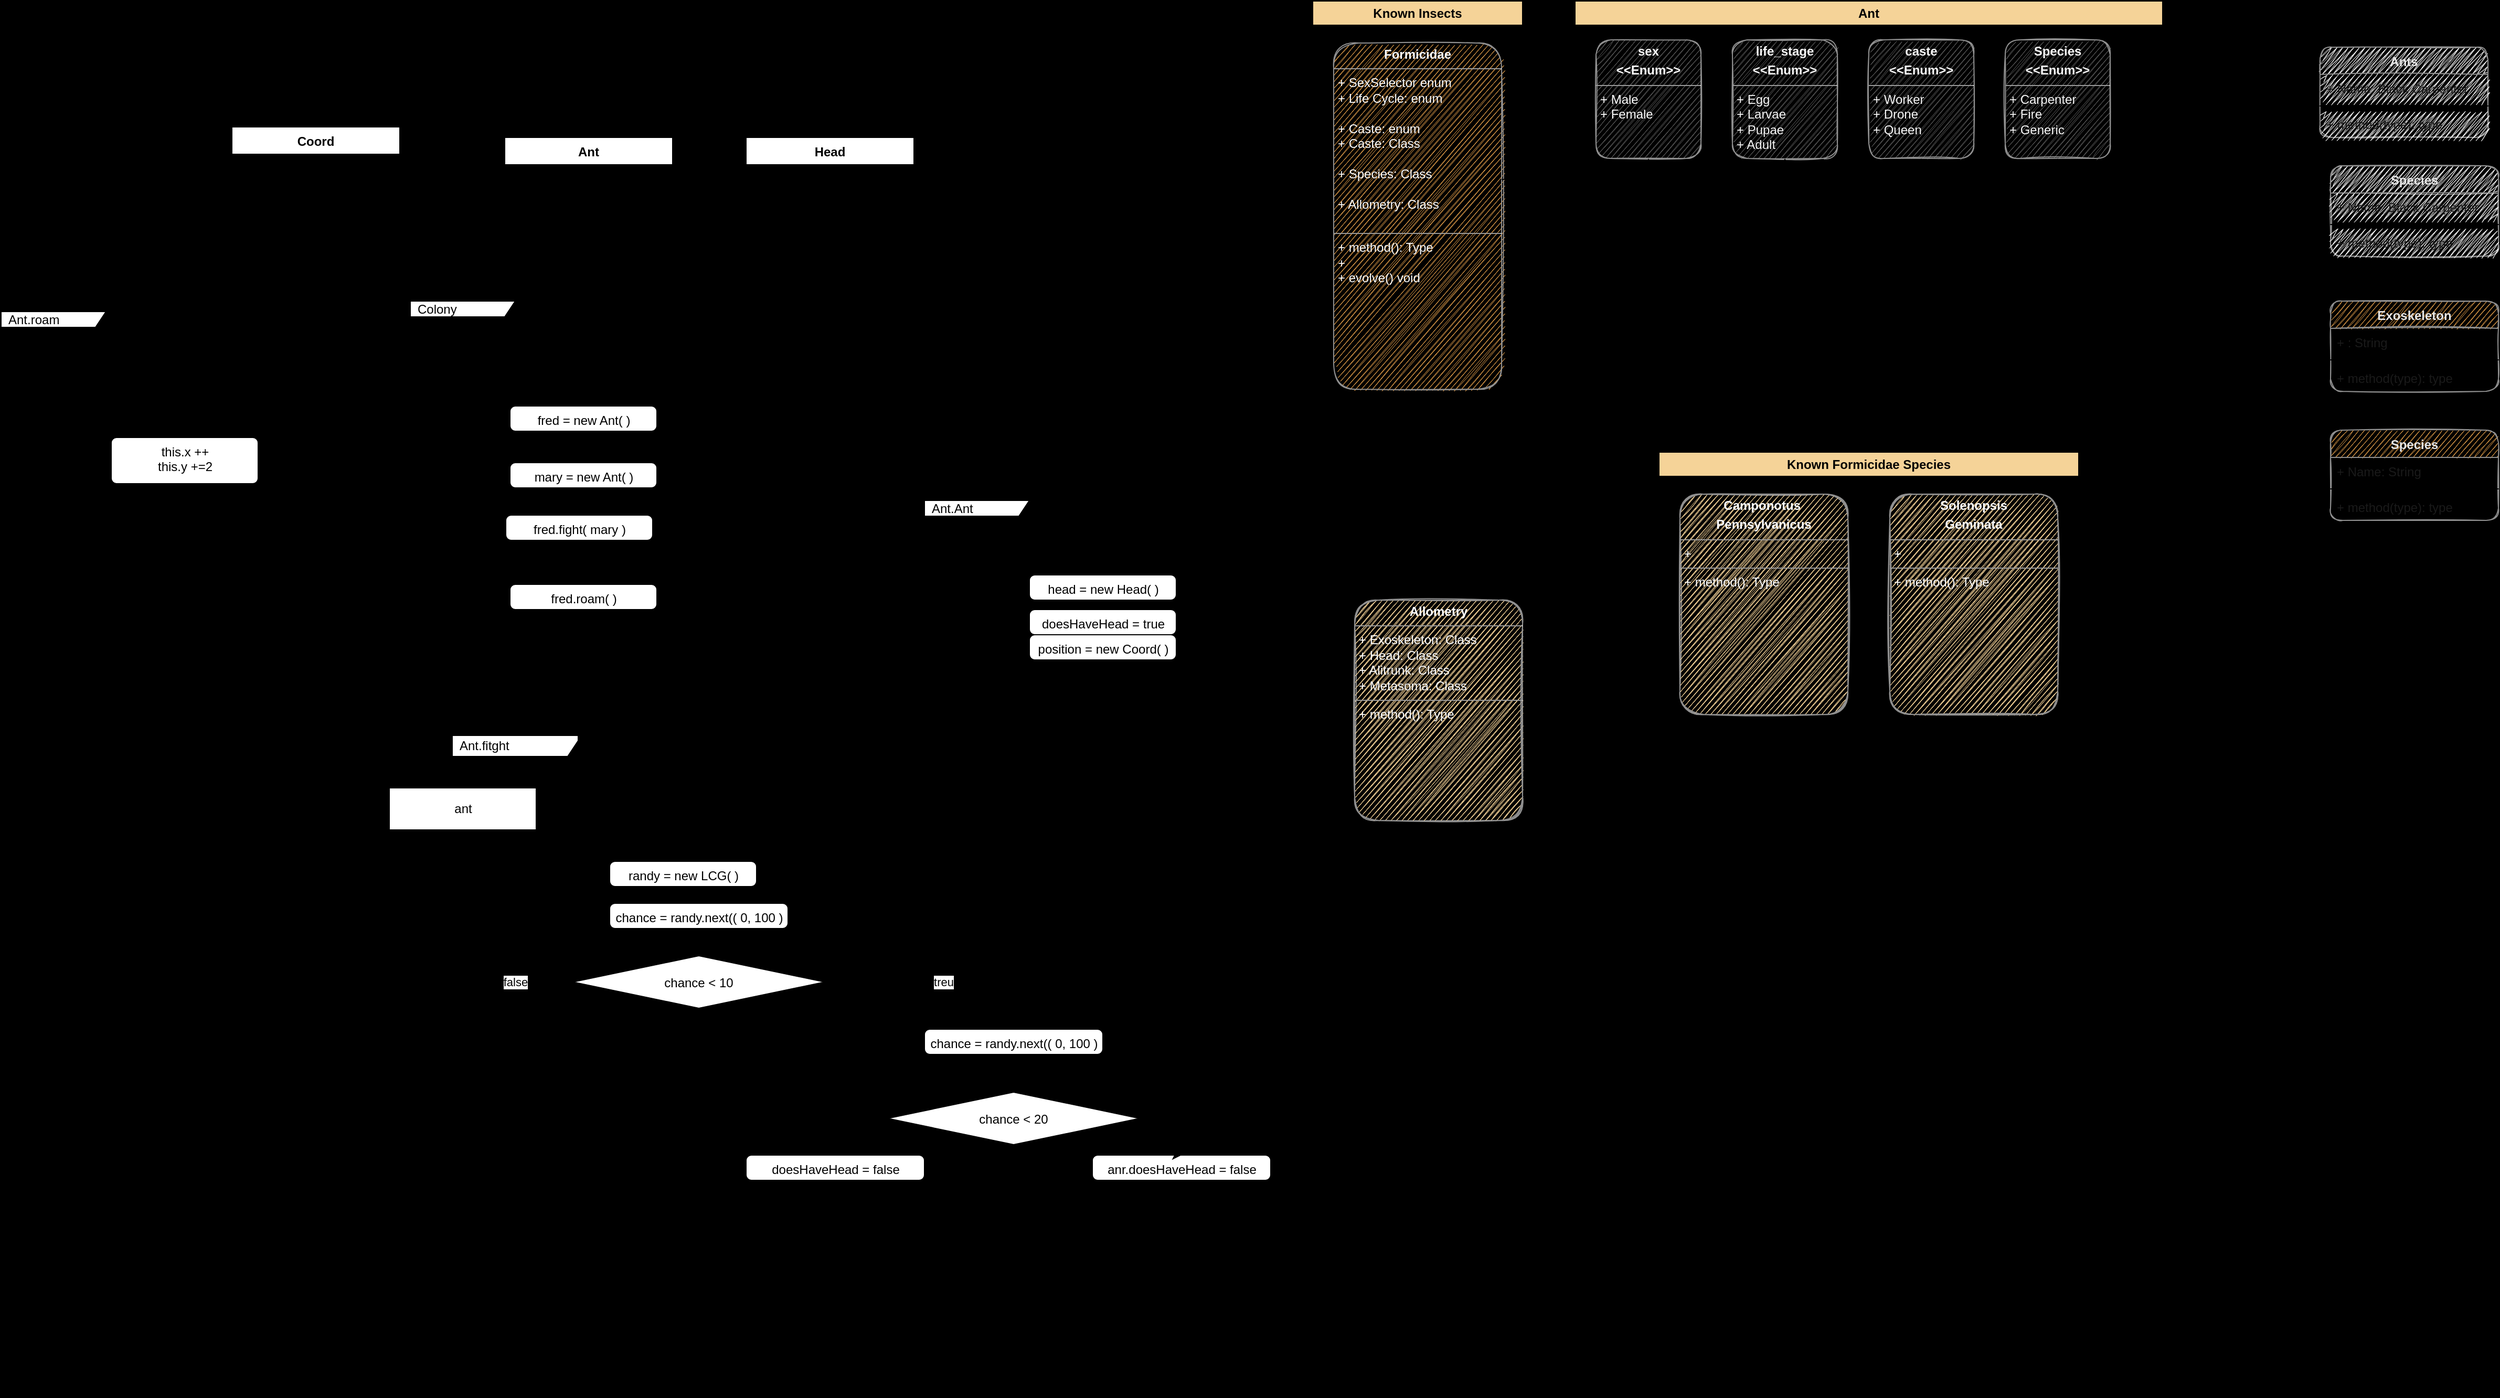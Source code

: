 <mxfile version="20.6.0" type="device"><diagram id="C5RBs43oDa-KdzZeNtuy" name="Page-1"><mxGraphModel dx="2694" dy="1734" grid="1" gridSize="10" guides="1" tooltips="1" connect="1" arrows="1" fold="1" page="1" pageScale="1" pageWidth="827" pageHeight="1169" background="#000000" math="0" shadow="0"><root><mxCell id="WIyWlLk6GJQsqaUBKTNV-0"/><mxCell id="WIyWlLk6GJQsqaUBKTNV-1" parent="WIyWlLk6GJQsqaUBKTNV-0"/><mxCell id="v1BI11Cc-dLJp7aKihLd-9" value="Species" style="swimlane;fontStyle=1;align=center;verticalAlign=top;childLayout=stackLayout;horizontal=1;startSize=26;horizontalStack=0;resizeParent=1;resizeParentMax=0;resizeLast=0;collapsible=1;marginBottom=0;rounded=1;sketch=1;fillStyle=auto;fontColor=#E6E6E6;strokeColor=#909090;fillColor=#F5AB50;" parent="WIyWlLk6GJQsqaUBKTNV-1" vertex="1"><mxGeometry x="1080" y="359" width="160" height="86" as="geometry"/></mxCell><mxCell id="v1BI11Cc-dLJp7aKihLd-10" value="+ Name: String" style="text;strokeColor=none;fillColor=none;align=left;verticalAlign=top;spacingLeft=4;spacingRight=4;overflow=hidden;rotatable=0;points=[[0,0.5],[1,0.5]];portConstraint=eastwest;rounded=1;sketch=1;fillStyle=auto;fontColor=#1A1A1A;" parent="v1BI11Cc-dLJp7aKihLd-9" vertex="1"><mxGeometry y="26" width="160" height="26" as="geometry"/></mxCell><mxCell id="v1BI11Cc-dLJp7aKihLd-11" value="" style="line;strokeWidth=1;fillColor=none;align=left;verticalAlign=middle;spacingTop=-1;spacingLeft=3;spacingRight=3;rotatable=0;labelPosition=right;points=[];portConstraint=eastwest;rounded=1;sketch=1;fillStyle=auto;fontColor=#1A1A1A;" parent="v1BI11Cc-dLJp7aKihLd-9" vertex="1"><mxGeometry y="52" width="160" height="8" as="geometry"/></mxCell><mxCell id="v1BI11Cc-dLJp7aKihLd-12" value="+ method(type): type" style="text;strokeColor=none;fillColor=none;align=left;verticalAlign=top;spacingLeft=4;spacingRight=4;overflow=hidden;rotatable=0;points=[[0,0.5],[1,0.5]];portConstraint=eastwest;rounded=1;sketch=1;fillStyle=auto;fontColor=#1A1A1A;" parent="v1BI11Cc-dLJp7aKihLd-9" vertex="1"><mxGeometry y="60" width="160" height="26" as="geometry"/></mxCell><mxCell id="v1BI11Cc-dLJp7aKihLd-25" value="Species" style="swimlane;fontStyle=1;align=center;verticalAlign=top;childLayout=stackLayout;horizontal=1;startSize=26;horizontalStack=0;resizeParent=1;resizeParentMax=0;resizeLast=0;collapsible=1;marginBottom=0;rounded=1;sketch=1;fillStyle=zigzag;fontColor=#E6E6E6;strokeColor=#909090;fillColor=#FFFFFF;" parent="WIyWlLk6GJQsqaUBKTNV-1" vertex="1"><mxGeometry x="1080" y="107" width="160" height="86" as="geometry"/></mxCell><mxCell id="v1BI11Cc-dLJp7aKihLd-26" value="+ Name: Black Carpenter" style="text;strokeColor=none;fillColor=default;align=left;verticalAlign=top;spacingLeft=4;spacingRight=4;overflow=hidden;rotatable=0;points=[[0,0.5],[1,0.5]];portConstraint=eastwest;rounded=1;sketch=1;fillStyle=zigzag;fontColor=#1A1A1A;" parent="v1BI11Cc-dLJp7aKihLd-25" vertex="1"><mxGeometry y="26" width="160" height="26" as="geometry"/></mxCell><mxCell id="v1BI11Cc-dLJp7aKihLd-27" value="" style="line;strokeWidth=1;fillColor=none;align=left;verticalAlign=middle;spacingTop=-1;spacingLeft=3;spacingRight=3;rotatable=0;labelPosition=right;points=[];portConstraint=eastwest;rounded=1;sketch=1;fillStyle=auto;fontColor=#1A1A1A;" parent="v1BI11Cc-dLJp7aKihLd-25" vertex="1"><mxGeometry y="52" width="160" height="8" as="geometry"/></mxCell><mxCell id="v1BI11Cc-dLJp7aKihLd-28" value="+ method(type): type" style="text;strokeColor=none;fillColor=default;align=left;verticalAlign=top;spacingLeft=4;spacingRight=4;overflow=hidden;rotatable=0;points=[[0,0.5],[1,0.5]];portConstraint=eastwest;rounded=1;sketch=1;fillStyle=zigzag;fontColor=#1A1A1A;" parent="v1BI11Cc-dLJp7aKihLd-25" vertex="1"><mxGeometry y="60" width="160" height="26" as="geometry"/></mxCell><mxCell id="v1BI11Cc-dLJp7aKihLd-29" value="Ants" style="swimlane;fontStyle=1;align=center;verticalAlign=top;childLayout=stackLayout;horizontal=1;startSize=26;horizontalStack=0;resizeParent=1;resizeParentMax=0;resizeLast=0;collapsible=1;marginBottom=0;rounded=1;sketch=1;fillStyle=zigzag;fontColor=#E6E6E6;strokeColor=#909090;fillColor=#FFFFFF;" parent="WIyWlLk6GJQsqaUBKTNV-1" vertex="1"><mxGeometry x="1070" y="-6" width="160" height="86" as="geometry"/></mxCell><mxCell id="v1BI11Cc-dLJp7aKihLd-30" value="+ Name: Black Carpenter" style="text;strokeColor=none;fillColor=default;align=left;verticalAlign=top;spacingLeft=4;spacingRight=4;overflow=hidden;rotatable=0;points=[[0,0.5],[1,0.5]];portConstraint=eastwest;rounded=1;sketch=1;fillStyle=zigzag;fontColor=#1A1A1A;" parent="v1BI11Cc-dLJp7aKihLd-29" vertex="1"><mxGeometry y="26" width="160" height="26" as="geometry"/></mxCell><mxCell id="v1BI11Cc-dLJp7aKihLd-31" value="" style="line;strokeWidth=1;fillColor=none;align=left;verticalAlign=middle;spacingTop=-1;spacingLeft=3;spacingRight=3;rotatable=0;labelPosition=right;points=[];portConstraint=eastwest;rounded=1;sketch=1;fillStyle=auto;fontColor=#1A1A1A;" parent="v1BI11Cc-dLJp7aKihLd-29" vertex="1"><mxGeometry y="52" width="160" height="8" as="geometry"/></mxCell><mxCell id="v1BI11Cc-dLJp7aKihLd-32" value="+ method(type): type" style="text;strokeColor=none;fillColor=default;align=left;verticalAlign=top;spacingLeft=4;spacingRight=4;overflow=hidden;rotatable=0;points=[[0,0.5],[1,0.5]];portConstraint=eastwest;rounded=1;sketch=1;fillStyle=zigzag;fontColor=#1A1A1A;" parent="v1BI11Cc-dLJp7aKihLd-29" vertex="1"><mxGeometry y="60" width="160" height="26" as="geometry"/></mxCell><mxCell id="v1BI11Cc-dLJp7aKihLd-34" value="&lt;p style=&quot;margin: 0px ; margin-top: 4px ; text-align: center&quot;&gt;&lt;b&gt;Allometry&lt;/b&gt;&lt;/p&gt;&lt;hr size=&quot;1&quot;&gt;&lt;p style=&quot;margin: 0px ; margin-left: 4px&quot;&gt;+ Exoskeleton: Class&lt;/p&gt;&lt;p style=&quot;margin: 0px ; margin-left: 4px&quot;&gt;+ Head: Class&lt;/p&gt;&lt;p style=&quot;margin: 0px ; margin-left: 4px&quot;&gt;+ Alitrunk: Class&lt;/p&gt;&lt;p style=&quot;margin: 0px ; margin-left: 4px&quot;&gt;+ Metasoma: Class&lt;/p&gt;&lt;hr size=&quot;1&quot;&gt;&lt;p style=&quot;margin: 0px ; margin-left: 4px&quot;&gt;+ method(): Type&lt;/p&gt;" style="verticalAlign=top;align=left;overflow=fill;fontSize=12;fontFamily=Helvetica;html=1;rounded=1;fillColor=#F5D398;strokeColor=#909090;fontColor=#1A1A1A;sketch=1;fillStyle=auto;arcSize=14;" parent="WIyWlLk6GJQsqaUBKTNV-1" vertex="1"><mxGeometry x="150" y="521" width="160" height="210" as="geometry"/></mxCell><mxCell id="v1BI11Cc-dLJp7aKihLd-37" value="Exoskeleton" style="swimlane;fontStyle=1;align=center;verticalAlign=top;childLayout=stackLayout;horizontal=1;startSize=26;horizontalStack=0;resizeParent=1;resizeParentMax=0;resizeLast=0;collapsible=1;marginBottom=0;rounded=1;sketch=1;fillStyle=auto;fontColor=#E6E6E6;strokeColor=#909090;fillColor=#F5AB50;" parent="WIyWlLk6GJQsqaUBKTNV-1" vertex="1"><mxGeometry x="1080" y="236" width="160" height="86" as="geometry"/></mxCell><mxCell id="v1BI11Cc-dLJp7aKihLd-38" value="+ : String" style="text;strokeColor=none;fillColor=none;align=left;verticalAlign=top;spacingLeft=4;spacingRight=4;overflow=hidden;rotatable=0;points=[[0,0.5],[1,0.5]];portConstraint=eastwest;rounded=1;sketch=1;fillStyle=auto;fontColor=#1A1A1A;" parent="v1BI11Cc-dLJp7aKihLd-37" vertex="1"><mxGeometry y="26" width="160" height="26" as="geometry"/></mxCell><mxCell id="v1BI11Cc-dLJp7aKihLd-39" value="" style="line;strokeWidth=1;fillColor=none;align=left;verticalAlign=middle;spacingTop=-1;spacingLeft=3;spacingRight=3;rotatable=0;labelPosition=right;points=[];portConstraint=eastwest;rounded=1;sketch=1;fillStyle=auto;fontColor=#1A1A1A;" parent="v1BI11Cc-dLJp7aKihLd-37" vertex="1"><mxGeometry y="52" width="160" height="8" as="geometry"/></mxCell><mxCell id="v1BI11Cc-dLJp7aKihLd-40" value="+ method(type): type" style="text;strokeColor=none;fillColor=none;align=left;verticalAlign=top;spacingLeft=4;spacingRight=4;overflow=hidden;rotatable=0;points=[[0,0.5],[1,0.5]];portConstraint=eastwest;rounded=1;sketch=1;fillStyle=auto;fontColor=#1A1A1A;" parent="v1BI11Cc-dLJp7aKihLd-37" vertex="1"><mxGeometry y="60" width="160" height="26" as="geometry"/></mxCell><mxCell id="OvcJM-S2i8IXZPO5EGvJ-0" value="Ant" style="swimlane;fontStyle=1;align=center;verticalAlign=top;childLayout=stackLayout;horizontal=1;startSize=26;horizontalStack=0;resizeParent=1;resizeParentMax=0;resizeLast=0;collapsible=1;marginBottom=0;" parent="WIyWlLk6GJQsqaUBKTNV-1" vertex="1"><mxGeometry x="-660" y="80" width="160" height="140" as="geometry"/></mxCell><mxCell id="OvcJM-S2i8IXZPO5EGvJ-1" value="head : Head&#10;doesHaveHead : boolean&#10;position : Coord" style="text;strokeColor=none;fillColor=none;align=left;verticalAlign=top;spacingLeft=4;spacingRight=4;overflow=hidden;rotatable=0;points=[[0,0.5],[1,0.5]];portConstraint=eastwest;" parent="OvcJM-S2i8IXZPO5EGvJ-0" vertex="1"><mxGeometry y="26" width="160" height="64" as="geometry"/></mxCell><mxCell id="OvcJM-S2i8IXZPO5EGvJ-2" value="" style="line;strokeWidth=1;fillColor=none;align=left;verticalAlign=middle;spacingTop=-1;spacingLeft=3;spacingRight=3;rotatable=0;labelPosition=right;points=[];portConstraint=eastwest;" parent="OvcJM-S2i8IXZPO5EGvJ-0" vertex="1"><mxGeometry y="90" width="160" height="8" as="geometry"/></mxCell><mxCell id="OvcJM-S2i8IXZPO5EGvJ-3" value="fight( ant : Ant ) : void&#10;roam( ) :void" style="text;strokeColor=none;fillColor=none;align=left;verticalAlign=top;spacingLeft=4;spacingRight=4;overflow=hidden;rotatable=0;points=[[0,0.5],[1,0.5]];portConstraint=eastwest;" parent="OvcJM-S2i8IXZPO5EGvJ-0" vertex="1"><mxGeometry y="98" width="160" height="42" as="geometry"/></mxCell><mxCell id="OvcJM-S2i8IXZPO5EGvJ-4" value="Colony" style="shape=umlFrame;whiteSpace=wrap;html=1;width=100;height=15;boundedLbl=1;verticalAlign=middle;align=left;spacingLeft=5;" parent="WIyWlLk6GJQsqaUBKTNV-1" vertex="1"><mxGeometry x="-750" y="236" width="340" height="364" as="geometry"/></mxCell><mxCell id="OvcJM-S2i8IXZPO5EGvJ-5" value="" style="ellipse;fillColor=#000000;strokeColor=none;" parent="WIyWlLk6GJQsqaUBKTNV-1" vertex="1"><mxGeometry x="-600" y="280" width="30" height="30" as="geometry"/></mxCell><mxCell id="OvcJM-S2i8IXZPO5EGvJ-6" value="" style="ellipse;html=1;shape=endState;fillColor=#000000;strokeColor=#000000;" parent="WIyWlLk6GJQsqaUBKTNV-1" vertex="1"><mxGeometry x="-110" y="590" width="30" height="30" as="geometry"/></mxCell><mxCell id="OvcJM-S2i8IXZPO5EGvJ-8" value="fred = new Ant( )" style="html=1;align=center;verticalAlign=top;rounded=1;absoluteArcSize=1;arcSize=10;dashed=0;" parent="WIyWlLk6GJQsqaUBKTNV-1" vertex="1"><mxGeometry x="-655" y="336" width="140" height="24" as="geometry"/></mxCell><mxCell id="OvcJM-S2i8IXZPO5EGvJ-9" value="Head" style="swimlane;fontStyle=1;align=center;verticalAlign=top;childLayout=stackLayout;horizontal=1;startSize=26;horizontalStack=0;resizeParent=1;resizeParentMax=0;resizeLast=0;collapsible=1;marginBottom=0;" parent="WIyWlLk6GJQsqaUBKTNV-1" vertex="1"><mxGeometry x="-430" y="80" width="160" height="94" as="geometry"/></mxCell><mxCell id="OvcJM-S2i8IXZPO5EGvJ-10" value="&#10;&#10;" style="text;strokeColor=none;fillColor=none;align=left;verticalAlign=top;spacingLeft=4;spacingRight=4;overflow=hidden;rotatable=0;points=[[0,0.5],[1,0.5]];portConstraint=eastwest;" parent="OvcJM-S2i8IXZPO5EGvJ-9" vertex="1"><mxGeometry y="26" width="160" height="34" as="geometry"/></mxCell><mxCell id="OvcJM-S2i8IXZPO5EGvJ-11" value="" style="line;strokeWidth=1;fillColor=none;align=left;verticalAlign=middle;spacingTop=-1;spacingLeft=3;spacingRight=3;rotatable=0;labelPosition=right;points=[];portConstraint=eastwest;" parent="OvcJM-S2i8IXZPO5EGvJ-9" vertex="1"><mxGeometry y="60" width="160" height="8" as="geometry"/></mxCell><mxCell id="OvcJM-S2i8IXZPO5EGvJ-12" value="&#10;&#10;" style="text;strokeColor=none;fillColor=none;align=left;verticalAlign=top;spacingLeft=4;spacingRight=4;overflow=hidden;rotatable=0;points=[[0,0.5],[1,0.5]];portConstraint=eastwest;" parent="OvcJM-S2i8IXZPO5EGvJ-9" vertex="1"><mxGeometry y="68" width="160" height="26" as="geometry"/></mxCell><mxCell id="OvcJM-S2i8IXZPO5EGvJ-13" value="mary = new Ant( )" style="html=1;align=center;verticalAlign=top;rounded=1;absoluteArcSize=1;arcSize=10;dashed=0;" parent="WIyWlLk6GJQsqaUBKTNV-1" vertex="1"><mxGeometry x="-655" y="390" width="140" height="24" as="geometry"/></mxCell><mxCell id="OvcJM-S2i8IXZPO5EGvJ-14" value="fred.fight( mary )" style="html=1;align=center;verticalAlign=top;rounded=1;absoluteArcSize=1;arcSize=10;dashed=0;" parent="WIyWlLk6GJQsqaUBKTNV-1" vertex="1"><mxGeometry x="-659" y="440" width="140" height="24" as="geometry"/></mxCell><mxCell id="OvcJM-S2i8IXZPO5EGvJ-15" value="Ant.Ant" style="shape=umlFrame;whiteSpace=wrap;html=1;width=100;height=15;boundedLbl=1;verticalAlign=middle;align=left;spacingLeft=5;" parent="WIyWlLk6GJQsqaUBKTNV-1" vertex="1"><mxGeometry x="-260" y="426" width="340" height="214" as="geometry"/></mxCell><mxCell id="OvcJM-S2i8IXZPO5EGvJ-17" value="" style="ellipse;fillColor=#000000;strokeColor=none;" parent="WIyWlLk6GJQsqaUBKTNV-1" vertex="1"><mxGeometry x="-110" y="460" width="30" height="30" as="geometry"/></mxCell><mxCell id="OvcJM-S2i8IXZPO5EGvJ-18" value="head = new Head( )" style="html=1;align=center;verticalAlign=top;rounded=1;absoluteArcSize=1;arcSize=10;dashed=0;" parent="WIyWlLk6GJQsqaUBKTNV-1" vertex="1"><mxGeometry x="-160" y="497" width="140" height="24" as="geometry"/></mxCell><mxCell id="OvcJM-S2i8IXZPO5EGvJ-19" value="doesHaveHead = true" style="html=1;align=center;verticalAlign=top;rounded=1;absoluteArcSize=1;arcSize=10;dashed=0;" parent="WIyWlLk6GJQsqaUBKTNV-1" vertex="1"><mxGeometry x="-160" y="530" width="140" height="24" as="geometry"/></mxCell><mxCell id="OvcJM-S2i8IXZPO5EGvJ-20" value="Ant.fitght" style="shape=umlFrame;whiteSpace=wrap;html=1;width=120;height=20;boundedLbl=1;verticalAlign=middle;align=left;spacingLeft=5;" parent="WIyWlLk6GJQsqaUBKTNV-1" vertex="1"><mxGeometry x="-710" y="650" width="810" height="630" as="geometry"/></mxCell><mxCell id="OvcJM-S2i8IXZPO5EGvJ-21" value="" style="ellipse;fillColor=#000000;strokeColor=none;" parent="WIyWlLk6GJQsqaUBKTNV-1" vertex="1"><mxGeometry x="-495" y="667" width="30" height="30" as="geometry"/></mxCell><mxCell id="OvcJM-S2i8IXZPO5EGvJ-22" value="ant" style="html=1;align=center;verticalAlign=middle;rounded=0;absoluteArcSize=1;arcSize=10;dashed=0;" parent="WIyWlLk6GJQsqaUBKTNV-1" vertex="1"><mxGeometry x="-770" y="700" width="140" height="40" as="geometry"/></mxCell><mxCell id="OvcJM-S2i8IXZPO5EGvJ-35" style="edgeStyle=orthogonalEdgeStyle;rounded=0;orthogonalLoop=1;jettySize=auto;html=1;entryX=1.5;entryY=0.163;entryDx=0;entryDy=0;entryPerimeter=0;" parent="WIyWlLk6GJQsqaUBKTNV-1" source="OvcJM-S2i8IXZPO5EGvJ-25" target="OvcJM-S2i8IXZPO5EGvJ-34" edge="1"><mxGeometry relative="1" as="geometry"><Array as="points"><mxPoint x="-15" y="1110"/><mxPoint x="-148" y="1110"/></Array></mxGeometry></mxCell><mxCell id="OvcJM-S2i8IXZPO5EGvJ-25" value="anr.doesHaveHead = false" style="html=1;align=center;verticalAlign=top;rounded=1;absoluteArcSize=1;arcSize=10;dashed=0;" parent="WIyWlLk6GJQsqaUBKTNV-1" vertex="1"><mxGeometry x="-100" y="1050" width="170" height="24" as="geometry"/></mxCell><mxCell id="OvcJM-S2i8IXZPO5EGvJ-29" style="edgeStyle=orthogonalEdgeStyle;rounded=0;orthogonalLoop=1;jettySize=auto;html=1;entryX=0.5;entryY=0;entryDx=0;entryDy=0;" parent="WIyWlLk6GJQsqaUBKTNV-1" source="OvcJM-S2i8IXZPO5EGvJ-26" target="OvcJM-S2i8IXZPO5EGvJ-25" edge="1"><mxGeometry relative="1" as="geometry"><Array as="points"><mxPoint x="-35" y="1015"/><mxPoint x="-35" y="1030"/><mxPoint x="-30" y="1030"/></Array></mxGeometry></mxCell><mxCell id="OvcJM-S2i8IXZPO5EGvJ-31" style="edgeStyle=orthogonalEdgeStyle;rounded=0;orthogonalLoop=1;jettySize=auto;html=1;entryX=0.5;entryY=0;entryDx=0;entryDy=0;" parent="WIyWlLk6GJQsqaUBKTNV-1" source="OvcJM-S2i8IXZPO5EGvJ-26" target="OvcJM-S2i8IXZPO5EGvJ-30" edge="1"><mxGeometry relative="1" as="geometry"><Array as="points"><mxPoint x="-315" y="1015"/><mxPoint x="-315" y="1030"/><mxPoint x="-345" y="1030"/></Array></mxGeometry></mxCell><mxCell id="OvcJM-S2i8IXZPO5EGvJ-26" value="chance &lt; 20" style="rhombus;" parent="WIyWlLk6GJQsqaUBKTNV-1" vertex="1"><mxGeometry x="-295" y="990" width="240" height="50" as="geometry"/></mxCell><mxCell id="OvcJM-S2i8IXZPO5EGvJ-27" value="randy = new LCG( )" style="html=1;align=center;verticalAlign=top;rounded=1;absoluteArcSize=1;arcSize=10;dashed=0;" parent="WIyWlLk6GJQsqaUBKTNV-1" vertex="1"><mxGeometry x="-560" y="770" width="140" height="24" as="geometry"/></mxCell><mxCell id="OvcJM-S2i8IXZPO5EGvJ-47" style="edgeStyle=orthogonalEdgeStyle;rounded=0;orthogonalLoop=1;jettySize=auto;html=1;entryX=0.5;entryY=0;entryDx=0;entryDy=0;" parent="WIyWlLk6GJQsqaUBKTNV-1" source="OvcJM-S2i8IXZPO5EGvJ-28" target="OvcJM-S2i8IXZPO5EGvJ-37" edge="1"><mxGeometry relative="1" as="geometry"/></mxCell><mxCell id="OvcJM-S2i8IXZPO5EGvJ-28" value="chance = randy.next(( 0, 100 )" style="html=1;align=center;verticalAlign=top;rounded=1;absoluteArcSize=1;arcSize=10;dashed=0;" parent="WIyWlLk6GJQsqaUBKTNV-1" vertex="1"><mxGeometry x="-560" y="810" width="170" height="24" as="geometry"/></mxCell><mxCell id="OvcJM-S2i8IXZPO5EGvJ-36" style="edgeStyle=orthogonalEdgeStyle;rounded=0;orthogonalLoop=1;jettySize=auto;html=1;entryX=-0.5;entryY=0.763;entryDx=0;entryDy=0;entryPerimeter=0;" parent="WIyWlLk6GJQsqaUBKTNV-1" source="OvcJM-S2i8IXZPO5EGvJ-30" target="OvcJM-S2i8IXZPO5EGvJ-34" edge="1"><mxGeometry relative="1" as="geometry"><Array as="points"><mxPoint x="-345" y="1100"/><mxPoint x="-196" y="1100"/></Array></mxGeometry></mxCell><mxCell id="OvcJM-S2i8IXZPO5EGvJ-30" value="doesHaveHead = false" style="html=1;align=center;verticalAlign=top;rounded=1;absoluteArcSize=1;arcSize=10;dashed=0;" parent="WIyWlLk6GJQsqaUBKTNV-1" vertex="1"><mxGeometry x="-430" y="1050" width="170" height="24" as="geometry"/></mxCell><mxCell id="OvcJM-S2i8IXZPO5EGvJ-44" style="edgeStyle=orthogonalEdgeStyle;rounded=0;orthogonalLoop=1;jettySize=auto;html=1;entryX=-1.5;entryY=0.125;entryDx=0;entryDy=0;entryPerimeter=0;exitX=1.167;exitY=0.5;exitDx=0;exitDy=0;exitPerimeter=0;" parent="WIyWlLk6GJQsqaUBKTNV-1" source="OvcJM-S2i8IXZPO5EGvJ-34" target="OvcJM-S2i8IXZPO5EGvJ-42" edge="1"><mxGeometry relative="1" as="geometry"><Array as="points"><mxPoint x="-175" y="1170"/><mxPoint x="-450" y="1170"/></Array></mxGeometry></mxCell><mxCell id="OvcJM-S2i8IXZPO5EGvJ-34" value="" style="html=1;points=[];perimeter=orthogonalPerimeter;fillColor=#000000;strokeColor=none;rotation=90;" parent="WIyWlLk6GJQsqaUBKTNV-1" vertex="1"><mxGeometry x="-176.5" y="1100" width="3" height="80" as="geometry"/></mxCell><mxCell id="OvcJM-S2i8IXZPO5EGvJ-39" value="treu" style="edgeStyle=orthogonalEdgeStyle;rounded=0;orthogonalLoop=1;jettySize=auto;html=1;entryX=0.5;entryY=0;entryDx=0;entryDy=0;" parent="WIyWlLk6GJQsqaUBKTNV-1" source="OvcJM-S2i8IXZPO5EGvJ-37" target="OvcJM-S2i8IXZPO5EGvJ-38" edge="1"><mxGeometry relative="1" as="geometry"/></mxCell><mxCell id="OvcJM-S2i8IXZPO5EGvJ-45" value="false" style="edgeStyle=orthogonalEdgeStyle;rounded=0;orthogonalLoop=1;jettySize=auto;html=1;entryX=0.5;entryY=0.775;entryDx=0;entryDy=0;entryPerimeter=0;" parent="WIyWlLk6GJQsqaUBKTNV-1" source="OvcJM-S2i8IXZPO5EGvJ-37" target="OvcJM-S2i8IXZPO5EGvJ-42" edge="1"><mxGeometry x="-0.81" relative="1" as="geometry"><Array as="points"><mxPoint x="-670" y="885"/><mxPoint x="-670" y="1160"/><mxPoint x="-502" y="1160"/></Array><mxPoint as="offset"/></mxGeometry></mxCell><mxCell id="OvcJM-S2i8IXZPO5EGvJ-37" value="chance &lt; 10" style="rhombus;" parent="WIyWlLk6GJQsqaUBKTNV-1" vertex="1"><mxGeometry x="-595" y="860" width="240" height="50" as="geometry"/></mxCell><mxCell id="OvcJM-S2i8IXZPO5EGvJ-46" style="edgeStyle=orthogonalEdgeStyle;rounded=0;orthogonalLoop=1;jettySize=auto;html=1;entryX=0.5;entryY=0;entryDx=0;entryDy=0;" parent="WIyWlLk6GJQsqaUBKTNV-1" source="OvcJM-S2i8IXZPO5EGvJ-38" target="OvcJM-S2i8IXZPO5EGvJ-26" edge="1"><mxGeometry relative="1" as="geometry"/></mxCell><mxCell id="OvcJM-S2i8IXZPO5EGvJ-38" value="chance = randy.next(( 0, 100 )" style="html=1;align=center;verticalAlign=top;rounded=1;absoluteArcSize=1;arcSize=10;dashed=0;" parent="WIyWlLk6GJQsqaUBKTNV-1" vertex="1"><mxGeometry x="-260" y="930" width="170" height="24" as="geometry"/></mxCell><mxCell id="OvcJM-S2i8IXZPO5EGvJ-42" value="" style="html=1;points=[];perimeter=orthogonalPerimeter;fillColor=#000000;strokeColor=none;rotation=90;" parent="WIyWlLk6GJQsqaUBKTNV-1" vertex="1"><mxGeometry x="-481.5" y="1180" width="3" height="80" as="geometry"/></mxCell><mxCell id="OvcJM-S2i8IXZPO5EGvJ-48" value="Coord" style="swimlane;fontStyle=1;align=center;verticalAlign=top;childLayout=stackLayout;horizontal=1;startSize=26;horizontalStack=0;resizeParent=1;resizeParentMax=0;resizeLast=0;collapsible=1;marginBottom=0;" parent="WIyWlLk6GJQsqaUBKTNV-1" vertex="1"><mxGeometry x="-920" y="70" width="160" height="94" as="geometry"/></mxCell><mxCell id="OvcJM-S2i8IXZPO5EGvJ-49" value="x : double&#10;y : double" style="text;strokeColor=none;fillColor=none;align=left;verticalAlign=top;spacingLeft=4;spacingRight=4;overflow=hidden;rotatable=0;points=[[0,0.5],[1,0.5]];portConstraint=eastwest;" parent="OvcJM-S2i8IXZPO5EGvJ-48" vertex="1"><mxGeometry y="26" width="160" height="34" as="geometry"/></mxCell><mxCell id="OvcJM-S2i8IXZPO5EGvJ-50" value="" style="line;strokeWidth=1;fillColor=none;align=left;verticalAlign=middle;spacingTop=-1;spacingLeft=3;spacingRight=3;rotatable=0;labelPosition=right;points=[];portConstraint=eastwest;" parent="OvcJM-S2i8IXZPO5EGvJ-48" vertex="1"><mxGeometry y="60" width="160" height="8" as="geometry"/></mxCell><mxCell id="OvcJM-S2i8IXZPO5EGvJ-51" value="&#10;&#10;" style="text;strokeColor=none;fillColor=none;align=left;verticalAlign=top;spacingLeft=4;spacingRight=4;overflow=hidden;rotatable=0;points=[[0,0.5],[1,0.5]];portConstraint=eastwest;" parent="OvcJM-S2i8IXZPO5EGvJ-48" vertex="1"><mxGeometry y="68" width="160" height="26" as="geometry"/></mxCell><mxCell id="OvcJM-S2i8IXZPO5EGvJ-52" value="Ant.roam" style="shape=umlFrame;whiteSpace=wrap;html=1;width=100;height=15;boundedLbl=1;verticalAlign=middle;align=left;spacingLeft=5;" parent="WIyWlLk6GJQsqaUBKTNV-1" vertex="1"><mxGeometry x="-1140" y="246" width="340" height="234" as="geometry"/></mxCell><mxCell id="OvcJM-S2i8IXZPO5EGvJ-53" value="" style="ellipse;fillColor=#000000;strokeColor=none;" parent="WIyWlLk6GJQsqaUBKTNV-1" vertex="1"><mxGeometry x="-980" y="310" width="30" height="30" as="geometry"/></mxCell><mxCell id="OvcJM-S2i8IXZPO5EGvJ-54" value="this.x ++&lt;br&gt;this.y +=2" style="html=1;align=center;verticalAlign=top;rounded=1;absoluteArcSize=1;arcSize=10;dashed=0;" parent="WIyWlLk6GJQsqaUBKTNV-1" vertex="1"><mxGeometry x="-1035" y="366" width="140" height="44" as="geometry"/></mxCell><mxCell id="OvcJM-S2i8IXZPO5EGvJ-55" value="fred.roam( )" style="html=1;align=center;verticalAlign=top;rounded=1;absoluteArcSize=1;arcSize=10;dashed=0;" parent="WIyWlLk6GJQsqaUBKTNV-1" vertex="1"><mxGeometry x="-655" y="506" width="140" height="24" as="geometry"/></mxCell><mxCell id="OvcJM-S2i8IXZPO5EGvJ-57" value="position = new Coord( )" style="html=1;align=center;verticalAlign=top;rounded=1;absoluteArcSize=1;arcSize=10;dashed=0;" parent="WIyWlLk6GJQsqaUBKTNV-1" vertex="1"><mxGeometry x="-160" y="554" width="140" height="24" as="geometry"/></mxCell><mxCell id="8Nl3D1G9DNpI2AA8nsOQ-3" value="Known Insects" style="swimlane;whiteSpace=wrap;html=1;fillColor=#F5D398;" parent="WIyWlLk6GJQsqaUBKTNV-1" vertex="1"><mxGeometry x="110" y="-50" width="200" height="390" as="geometry"/></mxCell><mxCell id="v1BI11Cc-dLJp7aKihLd-0" value="&lt;p style=&quot;margin: 0px ; margin-top: 4px ; text-align: center&quot;&gt;&lt;b&gt;Formicidae&lt;/b&gt;&lt;/p&gt;&lt;hr size=&quot;1&quot;&gt;&lt;p style=&quot;margin: 0px ; margin-left: 4px&quot;&gt;&lt;span style=&quot;background-color: initial;&quot;&gt;+ SexSelector enum&lt;/span&gt;&lt;/p&gt;&lt;p style=&quot;margin: 0px ; margin-left: 4px&quot;&gt;+ Life Cycle: enum&lt;/p&gt;&lt;p style=&quot;margin: 0px ; margin-left: 4px&quot;&gt;&lt;br&gt;&lt;/p&gt;&lt;p style=&quot;margin: 0px ; margin-left: 4px&quot;&gt;+ Caste: enum&lt;/p&gt;&lt;p style=&quot;margin: 0px ; margin-left: 4px&quot;&gt;+ Caste: Class&lt;br&gt;&lt;/p&gt;&lt;p style=&quot;margin: 0px ; margin-left: 4px&quot;&gt;&lt;br&gt;&lt;/p&gt;&lt;p style=&quot;margin: 0px ; margin-left: 4px&quot;&gt;+ Species: Class&lt;br&gt;&lt;/p&gt;&lt;p style=&quot;margin: 0px ; margin-left: 4px&quot;&gt;&lt;br&gt;&lt;/p&gt;&lt;p style=&quot;margin: 0px ; margin-left: 4px&quot;&gt;&lt;span style=&quot;background-color: initial;&quot;&gt;+ Allometry: Class&lt;/span&gt;&lt;br&gt;&lt;/p&gt;&lt;p style=&quot;margin: 0px ; margin-left: 4px&quot;&gt;&lt;br&gt;&lt;/p&gt;&lt;hr size=&quot;1&quot;&gt;&lt;p style=&quot;margin: 0px ; margin-left: 4px&quot;&gt;+ method(): Type&lt;/p&gt;&lt;p style=&quot;margin: 0px ; margin-left: 4px&quot;&gt;+&amp;nbsp;&lt;/p&gt;&lt;p style=&quot;margin: 0px ; margin-left: 4px&quot;&gt;+ evolve() void&lt;/p&gt;&lt;p style=&quot;margin: 0px ; margin-left: 4px&quot;&gt;&lt;br&gt;&lt;/p&gt;" style="verticalAlign=top;align=left;overflow=fill;fontSize=12;fontFamily=Helvetica;html=1;rounded=1;fillColor=#F5AB50;strokeColor=#909090;fontColor=#FCFCFC;sketch=1;fillStyle=auto;" parent="8Nl3D1G9DNpI2AA8nsOQ-3" vertex="1"><mxGeometry x="20" y="40" width="160" height="330" as="geometry"/></mxCell><mxCell id="8Nl3D1G9DNpI2AA8nsOQ-4" value="" style="group" parent="WIyWlLk6GJQsqaUBKTNV-1" vertex="1" connectable="0"><mxGeometry x="440" y="380" width="400" height="351" as="geometry"/></mxCell><mxCell id="8Nl3D1G9DNpI2AA8nsOQ-0" value="&lt;p style=&quot;margin: 0px ; margin-top: 4px ; text-align: center&quot;&gt;&lt;b&gt;Camponotus&amp;nbsp;&lt;/b&gt;&lt;/p&gt;&lt;p style=&quot;margin: 0px ; margin-top: 4px ; text-align: center&quot;&gt;&lt;b&gt;Pennsylvanicus&lt;/b&gt;&lt;/p&gt;&lt;hr size=&quot;1&quot;&gt;&lt;p style=&quot;margin: 0px ; margin-left: 4px&quot;&gt;+&amp;nbsp;&amp;nbsp;&lt;br&gt;&lt;/p&gt;&lt;hr size=&quot;1&quot;&gt;&lt;p style=&quot;margin: 0px ; margin-left: 4px&quot;&gt;+ method(): Type&lt;/p&gt;" style="verticalAlign=top;align=left;overflow=fill;fontSize=12;fontFamily=Helvetica;html=1;rounded=1;fillColor=#F5D398;strokeColor=#909090;fontColor=#1A1A1A;sketch=1;fillStyle=auto;arcSize=14;" parent="8Nl3D1G9DNpI2AA8nsOQ-4" vertex="1"><mxGeometry x="20" y="40" width="160" height="210" as="geometry"/></mxCell><mxCell id="8Nl3D1G9DNpI2AA8nsOQ-1" value="&lt;p style=&quot;margin: 0px ; margin-top: 4px ; text-align: center&quot;&gt;&lt;b&gt;Solenopsis&lt;/b&gt;&lt;/p&gt;&lt;p style=&quot;margin: 0px ; margin-top: 4px ; text-align: center&quot;&gt;&lt;b&gt;Geminata&lt;/b&gt;&lt;/p&gt;&lt;hr size=&quot;1&quot;&gt;&lt;p style=&quot;margin: 0px ; margin-left: 4px&quot;&gt;+&amp;nbsp;&amp;nbsp;&lt;/p&gt;&lt;hr size=&quot;1&quot;&gt;&lt;p style=&quot;margin: 0px ; margin-left: 4px&quot;&gt;+ method(): Type&lt;/p&gt;" style="verticalAlign=top;align=left;overflow=fill;fontSize=12;fontFamily=Helvetica;html=1;rounded=1;fillColor=#F5D398;strokeColor=#909090;fontColor=#1A1A1A;sketch=1;fillStyle=auto;arcSize=14;" parent="8Nl3D1G9DNpI2AA8nsOQ-4" vertex="1"><mxGeometry x="220" y="40" width="160" height="210" as="geometry"/></mxCell><mxCell id="8Nl3D1G9DNpI2AA8nsOQ-2" value="Known Formicidae Species" style="swimlane;whiteSpace=wrap;html=1;fillColor=#F5D398;" parent="8Nl3D1G9DNpI2AA8nsOQ-4" vertex="1"><mxGeometry width="400" height="270" as="geometry"><mxRectangle width="200" height="30" as="alternateBounds"/></mxGeometry></mxCell><mxCell id="n5rbodKEU1KdjqXcui4V-0" value="&lt;p style=&quot;margin: 0px ; margin-top: 4px ; text-align: center&quot;&gt;&lt;b&gt;Allometry&lt;/b&gt;&lt;/p&gt;&lt;hr size=&quot;1&quot;&gt;&lt;p style=&quot;margin: 0px ; margin-left: 4px&quot;&gt;+ Exoskeleton: Class&lt;/p&gt;&lt;p style=&quot;margin: 0px ; margin-left: 4px&quot;&gt;+ Head: Class&lt;/p&gt;&lt;p style=&quot;margin: 0px ; margin-left: 4px&quot;&gt;+ Alitrunk: Class&lt;/p&gt;&lt;p style=&quot;margin: 0px ; margin-left: 4px&quot;&gt;+ Metasoma: Class&lt;/p&gt;&lt;hr size=&quot;1&quot;&gt;&lt;p style=&quot;margin: 0px ; margin-left: 4px&quot;&gt;+ method(): Type&lt;/p&gt;" style="verticalAlign=top;align=left;overflow=fill;fontSize=12;fontFamily=Helvetica;html=1;rounded=1;fillColor=#F5D398;strokeColor=#909090;fontColor=#FFFFFF;sketch=1;fillStyle=auto;arcSize=14;" vertex="1" parent="8Nl3D1G9DNpI2AA8nsOQ-4"><mxGeometry x="-290" y="141" width="160" height="210" as="geometry"/></mxCell><mxCell id="n5rbodKEU1KdjqXcui4V-1" value="" style="group" vertex="1" connectable="0" parent="8Nl3D1G9DNpI2AA8nsOQ-4"><mxGeometry width="400" height="270" as="geometry"/></mxCell><mxCell id="n5rbodKEU1KdjqXcui4V-2" value="&lt;p style=&quot;margin: 0px ; margin-top: 4px ; text-align: center&quot;&gt;&lt;b&gt;Camponotus&amp;nbsp;&lt;/b&gt;&lt;/p&gt;&lt;p style=&quot;margin: 0px ; margin-top: 4px ; text-align: center&quot;&gt;&lt;b&gt;Pennsylvanicus&lt;/b&gt;&lt;/p&gt;&lt;hr size=&quot;1&quot;&gt;&lt;p style=&quot;margin: 0px ; margin-left: 4px&quot;&gt;+&amp;nbsp;&amp;nbsp;&lt;br&gt;&lt;/p&gt;&lt;hr size=&quot;1&quot;&gt;&lt;p style=&quot;margin: 0px ; margin-left: 4px&quot;&gt;+ method(): Type&lt;/p&gt;" style="verticalAlign=top;align=left;overflow=fill;fontSize=12;fontFamily=Helvetica;html=1;rounded=1;fillColor=#F5D398;strokeColor=#909090;fontColor=#FFFFFF;sketch=1;fillStyle=auto;arcSize=14;" vertex="1" parent="n5rbodKEU1KdjqXcui4V-1"><mxGeometry x="20" y="40" width="160" height="210" as="geometry"/></mxCell><mxCell id="n5rbodKEU1KdjqXcui4V-3" value="&lt;p style=&quot;margin: 0px ; margin-top: 4px ; text-align: center&quot;&gt;&lt;b&gt;&lt;font color=&quot;#fcfcfc&quot;&gt;Solenopsis&lt;/font&gt;&lt;/b&gt;&lt;/p&gt;&lt;p style=&quot;margin: 0px ; margin-top: 4px ; text-align: center&quot;&gt;&lt;b&gt;&lt;font color=&quot;#fcfcfc&quot;&gt;Geminata&lt;/font&gt;&lt;/b&gt;&lt;/p&gt;&lt;hr size=&quot;1&quot;&gt;&lt;p style=&quot;margin: 0px ; margin-left: 4px&quot;&gt;&lt;font color=&quot;#fcfcfc&quot;&gt;+&amp;nbsp;&amp;nbsp;&lt;/font&gt;&lt;/p&gt;&lt;hr size=&quot;1&quot;&gt;&lt;p style=&quot;margin: 0px ; margin-left: 4px&quot;&gt;&lt;font color=&quot;#fcfcfc&quot;&gt;+ method(): Type&lt;/font&gt;&lt;/p&gt;" style="verticalAlign=top;align=left;overflow=fill;fontSize=12;fontFamily=Helvetica;html=1;rounded=1;fillColor=#F5D398;strokeColor=#909090;fontColor=#1A1A1A;sketch=1;fillStyle=auto;arcSize=14;" vertex="1" parent="n5rbodKEU1KdjqXcui4V-1"><mxGeometry x="220" y="40" width="160" height="210" as="geometry"/></mxCell><mxCell id="n5rbodKEU1KdjqXcui4V-4" value="Known Formicidae Species" style="swimlane;whiteSpace=wrap;html=1;fillColor=#F5D398;" vertex="1" parent="n5rbodKEU1KdjqXcui4V-1"><mxGeometry width="400" height="270" as="geometry"><mxRectangle width="200" height="30" as="alternateBounds"/></mxGeometry></mxCell><mxCell id="SvI3y3mPkb2AATnpAmhV-4" value="Ant" style="swimlane;whiteSpace=wrap;html=1;fillColor=#F5D398;" parent="WIyWlLk6GJQsqaUBKTNV-1" vertex="1"><mxGeometry x="360" y="-50" width="560" height="270" as="geometry"><mxRectangle width="200" height="30" as="alternateBounds"/></mxGeometry></mxCell><mxCell id="SvI3y3mPkb2AATnpAmhV-0" value="&lt;p style=&quot;margin: 0px ; margin-top: 4px ; text-align: center&quot;&gt;&lt;b&gt;sex&lt;/b&gt;&lt;/p&gt;&lt;p style=&quot;margin: 0px ; margin-top: 4px ; text-align: center&quot;&gt;&lt;b&gt;&amp;lt;&amp;lt;Enum&amp;gt;&amp;gt;&lt;/b&gt;&lt;/p&gt;&lt;hr size=&quot;1&quot;&gt;&lt;p style=&quot;margin: 0px ; margin-left: 4px&quot;&gt;+ Male&lt;/p&gt;&lt;p style=&quot;margin: 0px ; margin-left: 4px&quot;&gt;+ Female&lt;/p&gt;" style="verticalAlign=top;align=left;overflow=fill;fontSize=12;fontFamily=Helvetica;html=1;rounded=1;fillColor=#636363;strokeColor=#909090;fontColor=#FCFCFC;sketch=1;fillStyle=auto;arcSize=14;" parent="SvI3y3mPkb2AATnpAmhV-4" vertex="1"><mxGeometry x="20" y="37" width="100" height="113" as="geometry"/></mxCell><mxCell id="SvI3y3mPkb2AATnpAmhV-7" value="&lt;p style=&quot;margin: 0px ; margin-top: 4px ; text-align: center&quot;&gt;&lt;b&gt;life_stage&lt;/b&gt;&lt;/p&gt;&lt;p style=&quot;margin: 0px ; margin-top: 4px ; text-align: center&quot;&gt;&lt;b&gt;&amp;lt;&amp;lt;Enum&amp;gt;&amp;gt;&lt;/b&gt;&lt;/p&gt;&lt;hr size=&quot;1&quot;&gt;&lt;p style=&quot;margin: 0px ; margin-left: 4px&quot;&gt;+ Egg&lt;/p&gt;&lt;p style=&quot;margin: 0px ; margin-left: 4px&quot;&gt;+ Larvae&lt;/p&gt;&lt;p style=&quot;margin: 0px ; margin-left: 4px&quot;&gt;+ Pupae&lt;/p&gt;&lt;p style=&quot;margin: 0px ; margin-left: 4px&quot;&gt;+ Adult&lt;/p&gt;" style="verticalAlign=top;align=left;overflow=fill;fontSize=12;fontFamily=Helvetica;html=1;rounded=1;fillColor=#636363;strokeColor=#909090;fontColor=#F7F7F7;sketch=1;fillStyle=auto;arcSize=14;" parent="SvI3y3mPkb2AATnpAmhV-4" vertex="1"><mxGeometry x="150" y="37" width="100" height="113" as="geometry"/></mxCell><mxCell id="SvI3y3mPkb2AATnpAmhV-10" value="&lt;p style=&quot;margin: 0px ; margin-top: 4px ; text-align: center&quot;&gt;&lt;b&gt;caste&lt;/b&gt;&lt;/p&gt;&lt;p style=&quot;margin: 0px ; margin-top: 4px ; text-align: center&quot;&gt;&lt;b&gt;&amp;lt;&amp;lt;Enum&amp;gt;&amp;gt;&lt;/b&gt;&lt;/p&gt;&lt;hr size=&quot;1&quot;&gt;&lt;p style=&quot;margin: 0px ; margin-left: 4px&quot;&gt;+ Worker&lt;/p&gt;&lt;p style=&quot;margin: 0px ; margin-left: 4px&quot;&gt;+ Drone&lt;/p&gt;&lt;p style=&quot;margin: 0px ; margin-left: 4px&quot;&gt;+ Queen&lt;/p&gt;" style="verticalAlign=top;align=left;overflow=fill;fontSize=12;fontFamily=Helvetica;html=1;rounded=1;fillColor=#636363;strokeColor=#909090;fontColor=#F7F7F7;sketch=1;fillStyle=auto;arcSize=14;" parent="SvI3y3mPkb2AATnpAmhV-4" vertex="1"><mxGeometry x="280" y="37" width="100" height="113" as="geometry"/></mxCell><mxCell id="y8wguuXqMgMoBAa-5jRf-0" value="&lt;p style=&quot;margin: 0px ; margin-top: 4px ; text-align: center&quot;&gt;&lt;b&gt;Species&lt;/b&gt;&lt;/p&gt;&lt;p style=&quot;margin: 0px ; margin-top: 4px ; text-align: center&quot;&gt;&lt;b&gt;&amp;lt;&amp;lt;Enum&amp;gt;&amp;gt;&lt;/b&gt;&lt;/p&gt;&lt;hr size=&quot;1&quot;&gt;&lt;p style=&quot;margin: 0px ; margin-left: 4px&quot;&gt;+ Carpenter&lt;/p&gt;&lt;p style=&quot;margin: 0px ; margin-left: 4px&quot;&gt;+ Fire&lt;/p&gt;&lt;p style=&quot;margin: 0px ; margin-left: 4px&quot;&gt;+ Generic&lt;/p&gt;" style="verticalAlign=top;align=left;overflow=fill;fontSize=12;fontFamily=Helvetica;html=1;rounded=1;fillColor=#636363;strokeColor=#909090;fontColor=#F7F7F7;sketch=1;fillStyle=auto;arcSize=14;" parent="SvI3y3mPkb2AATnpAmhV-4" vertex="1"><mxGeometry x="410" y="37" width="100" height="113" as="geometry"/></mxCell><mxCell id="SvI3y3mPkb2AATnpAmhV-5" style="edgeStyle=orthogonalEdgeStyle;rounded=0;orthogonalLoop=1;jettySize=auto;html=1;entryX=0.5;entryY=1;entryDx=0;entryDy=0;" parent="WIyWlLk6GJQsqaUBKTNV-1" source="v1BI11Cc-dLJp7aKihLd-0" target="SvI3y3mPkb2AATnpAmhV-0" edge="1"><mxGeometry relative="1" as="geometry"><Array as="points"><mxPoint x="430" y="120"/></Array></mxGeometry></mxCell><mxCell id="SvI3y3mPkb2AATnpAmhV-8" style="edgeStyle=orthogonalEdgeStyle;rounded=0;orthogonalLoop=1;jettySize=auto;html=1;entryX=0.5;entryY=1;entryDx=0;entryDy=0;" parent="WIyWlLk6GJQsqaUBKTNV-1" source="v1BI11Cc-dLJp7aKihLd-0" target="SvI3y3mPkb2AATnpAmhV-7" edge="1"><mxGeometry relative="1" as="geometry"><Array as="points"><mxPoint x="560" y="120"/></Array></mxGeometry></mxCell><mxCell id="SvI3y3mPkb2AATnpAmhV-11" style="edgeStyle=orthogonalEdgeStyle;rounded=0;orthogonalLoop=1;jettySize=auto;html=1;entryX=0.5;entryY=1;entryDx=0;entryDy=0;" parent="WIyWlLk6GJQsqaUBKTNV-1" source="v1BI11Cc-dLJp7aKihLd-0" target="SvI3y3mPkb2AATnpAmhV-10" edge="1"><mxGeometry relative="1" as="geometry"><Array as="points"><mxPoint x="690" y="120"/></Array></mxGeometry></mxCell><mxCell id="y8wguuXqMgMoBAa-5jRf-1" style="edgeStyle=orthogonalEdgeStyle;rounded=0;orthogonalLoop=1;jettySize=auto;html=1;entryX=0.5;entryY=1;entryDx=0;entryDy=0;" parent="WIyWlLk6GJQsqaUBKTNV-1" source="v1BI11Cc-dLJp7aKihLd-0" target="y8wguuXqMgMoBAa-5jRf-0" edge="1"><mxGeometry relative="1" as="geometry"><Array as="points"><mxPoint x="820" y="120"/></Array></mxGeometry></mxCell></root></mxGraphModel></diagram></mxfile>